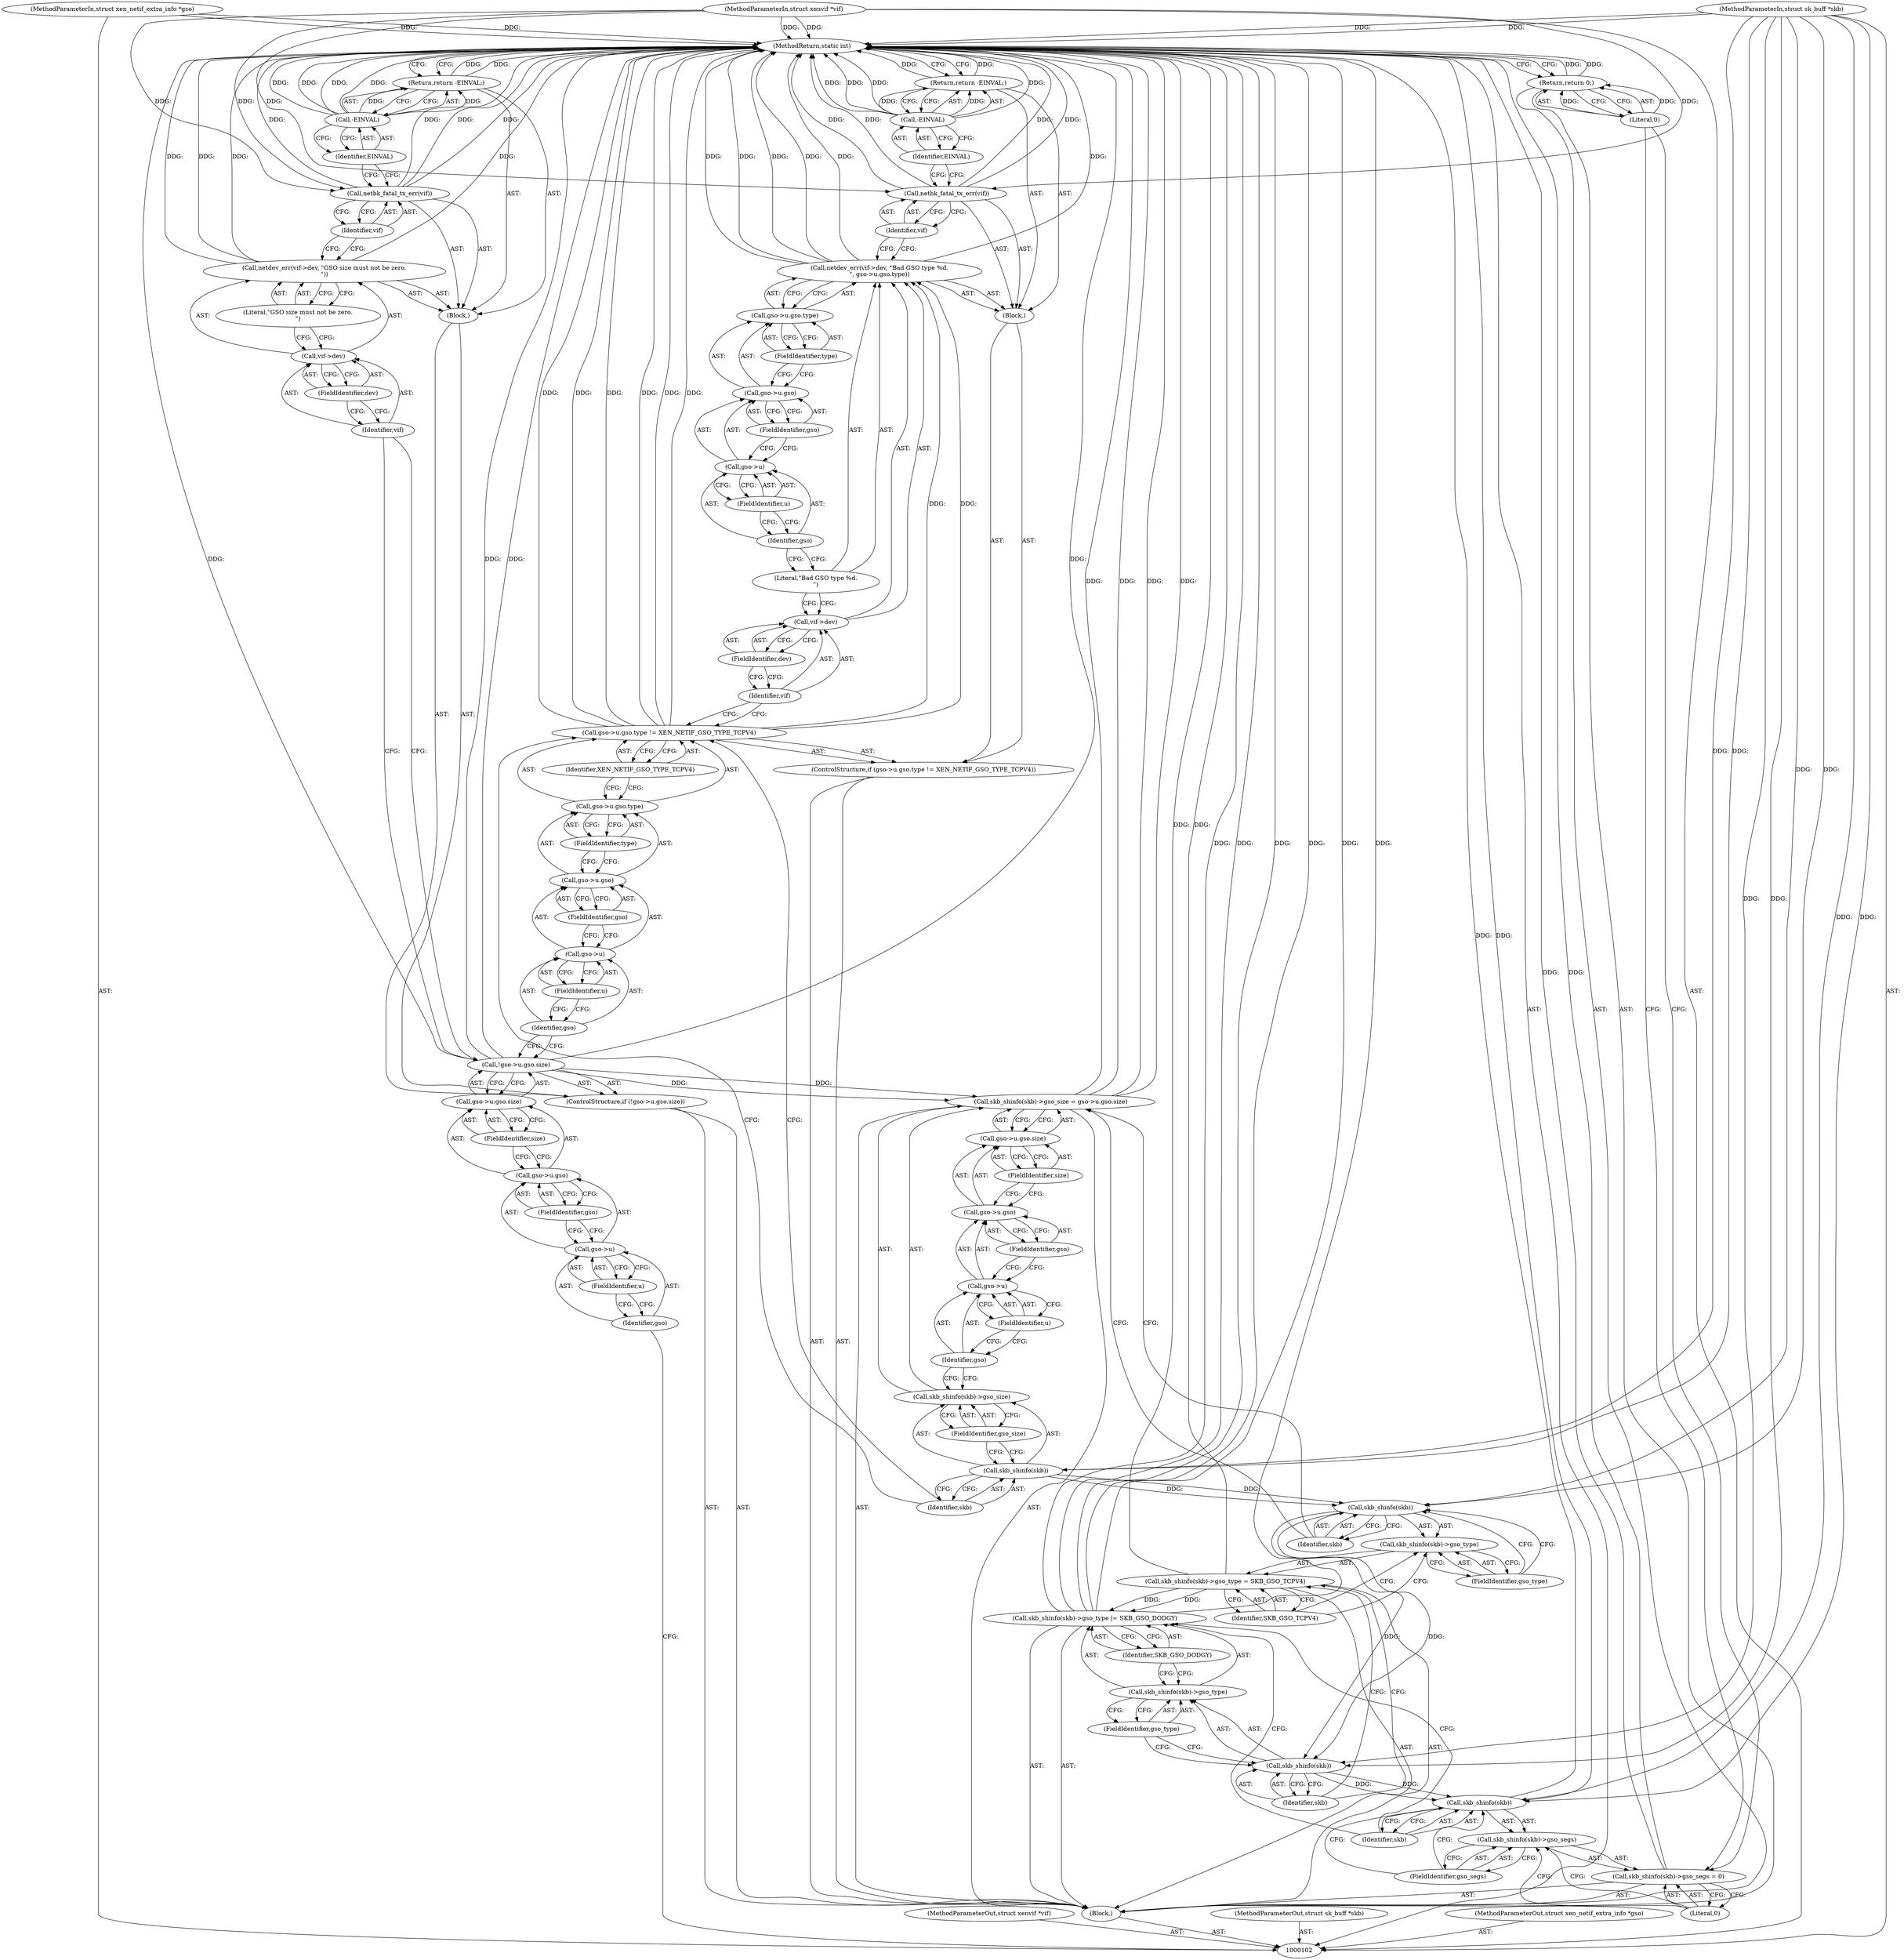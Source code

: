 digraph "0_linux_48856286b64e4b66ec62b94e504d0b29c1ade664_1" {
"1000187" [label="(MethodReturn,static int)"];
"1000103" [label="(MethodParameterIn,struct xenvif *vif)"];
"1000244" [label="(MethodParameterOut,struct xenvif *vif)"];
"1000133" [label="(FieldIdentifier,u)"];
"1000134" [label="(FieldIdentifier,gso)"];
"1000135" [label="(FieldIdentifier,type)"];
"1000127" [label="(ControlStructure,if (gso->u.gso.type != XEN_NETIF_GSO_TYPE_TCPV4))"];
"1000136" [label="(Identifier,XEN_NETIF_GSO_TYPE_TCPV4)"];
"1000137" [label="(Block,)"];
"1000128" [label="(Call,gso->u.gso.type != XEN_NETIF_GSO_TYPE_TCPV4)"];
"1000129" [label="(Call,gso->u.gso.type)"];
"1000130" [label="(Call,gso->u.gso)"];
"1000131" [label="(Call,gso->u)"];
"1000132" [label="(Identifier,gso)"];
"1000139" [label="(Call,vif->dev)"];
"1000140" [label="(Identifier,vif)"];
"1000141" [label="(FieldIdentifier,dev)"];
"1000138" [label="(Call,netdev_err(vif->dev, \"Bad GSO type %d.\n\", gso->u.gso.type))"];
"1000142" [label="(Literal,\"Bad GSO type %d.\n\")"];
"1000143" [label="(Call,gso->u.gso.type)"];
"1000144" [label="(Call,gso->u.gso)"];
"1000145" [label="(Call,gso->u)"];
"1000146" [label="(Identifier,gso)"];
"1000147" [label="(FieldIdentifier,u)"];
"1000148" [label="(FieldIdentifier,gso)"];
"1000149" [label="(FieldIdentifier,type)"];
"1000150" [label="(Call,netbk_fatal_tx_err(vif))"];
"1000151" [label="(Identifier,vif)"];
"1000153" [label="(Call,-EINVAL)"];
"1000154" [label="(Identifier,EINVAL)"];
"1000152" [label="(Return,return -EINVAL;)"];
"1000155" [label="(Call,skb_shinfo(skb)->gso_size = gso->u.gso.size)"];
"1000156" [label="(Call,skb_shinfo(skb)->gso_size)"];
"1000157" [label="(Call,skb_shinfo(skb))"];
"1000158" [label="(Identifier,skb)"];
"1000159" [label="(FieldIdentifier,gso_size)"];
"1000160" [label="(Call,gso->u.gso.size)"];
"1000161" [label="(Call,gso->u.gso)"];
"1000162" [label="(Call,gso->u)"];
"1000163" [label="(Identifier,gso)"];
"1000164" [label="(FieldIdentifier,u)"];
"1000165" [label="(FieldIdentifier,gso)"];
"1000166" [label="(FieldIdentifier,size)"];
"1000167" [label="(Call,skb_shinfo(skb)->gso_type = SKB_GSO_TCPV4)"];
"1000168" [label="(Call,skb_shinfo(skb)->gso_type)"];
"1000169" [label="(Call,skb_shinfo(skb))"];
"1000170" [label="(Identifier,skb)"];
"1000171" [label="(FieldIdentifier,gso_type)"];
"1000172" [label="(Identifier,SKB_GSO_TCPV4)"];
"1000104" [label="(MethodParameterIn,struct sk_buff *skb)"];
"1000245" [label="(MethodParameterOut,struct sk_buff *skb)"];
"1000173" [label="(Call,skb_shinfo(skb)->gso_type |= SKB_GSO_DODGY)"];
"1000174" [label="(Call,skb_shinfo(skb)->gso_type)"];
"1000175" [label="(Call,skb_shinfo(skb))"];
"1000176" [label="(Identifier,skb)"];
"1000177" [label="(FieldIdentifier,gso_type)"];
"1000178" [label="(Identifier,SKB_GSO_DODGY)"];
"1000179" [label="(Call,skb_shinfo(skb)->gso_segs = 0)"];
"1000180" [label="(Call,skb_shinfo(skb)->gso_segs)"];
"1000181" [label="(Call,skb_shinfo(skb))"];
"1000182" [label="(Identifier,skb)"];
"1000183" [label="(FieldIdentifier,gso_segs)"];
"1000184" [label="(Literal,0)"];
"1000185" [label="(Return,return 0;)"];
"1000186" [label="(Literal,0)"];
"1000105" [label="(MethodParameterIn,struct xen_netif_extra_info *gso)"];
"1000246" [label="(MethodParameterOut,struct xen_netif_extra_info *gso)"];
"1000106" [label="(Block,)"];
"1000113" [label="(FieldIdentifier,u)"];
"1000114" [label="(FieldIdentifier,gso)"];
"1000115" [label="(FieldIdentifier,size)"];
"1000107" [label="(ControlStructure,if (!gso->u.gso.size))"];
"1000116" [label="(Block,)"];
"1000108" [label="(Call,!gso->u.gso.size)"];
"1000109" [label="(Call,gso->u.gso.size)"];
"1000110" [label="(Call,gso->u.gso)"];
"1000111" [label="(Call,gso->u)"];
"1000112" [label="(Identifier,gso)"];
"1000118" [label="(Call,vif->dev)"];
"1000119" [label="(Identifier,vif)"];
"1000120" [label="(FieldIdentifier,dev)"];
"1000117" [label="(Call,netdev_err(vif->dev, \"GSO size must not be zero.\n\"))"];
"1000121" [label="(Literal,\"GSO size must not be zero.\n\")"];
"1000122" [label="(Call,netbk_fatal_tx_err(vif))"];
"1000123" [label="(Identifier,vif)"];
"1000125" [label="(Call,-EINVAL)"];
"1000126" [label="(Identifier,EINVAL)"];
"1000124" [label="(Return,return -EINVAL;)"];
"1000187" -> "1000102"  [label="AST: "];
"1000187" -> "1000124"  [label="CFG: "];
"1000187" -> "1000152"  [label="CFG: "];
"1000187" -> "1000185"  [label="CFG: "];
"1000125" -> "1000187"  [label="DDG: "];
"1000125" -> "1000187"  [label="DDG: "];
"1000167" -> "1000187"  [label="DDG: "];
"1000108" -> "1000187"  [label="DDG: "];
"1000108" -> "1000187"  [label="DDG: "];
"1000150" -> "1000187"  [label="DDG: "];
"1000150" -> "1000187"  [label="DDG: "];
"1000105" -> "1000187"  [label="DDG: "];
"1000155" -> "1000187"  [label="DDG: "];
"1000155" -> "1000187"  [label="DDG: "];
"1000179" -> "1000187"  [label="DDG: "];
"1000153" -> "1000187"  [label="DDG: "];
"1000153" -> "1000187"  [label="DDG: "];
"1000117" -> "1000187"  [label="DDG: "];
"1000117" -> "1000187"  [label="DDG: "];
"1000173" -> "1000187"  [label="DDG: "];
"1000173" -> "1000187"  [label="DDG: "];
"1000173" -> "1000187"  [label="DDG: "];
"1000181" -> "1000187"  [label="DDG: "];
"1000104" -> "1000187"  [label="DDG: "];
"1000122" -> "1000187"  [label="DDG: "];
"1000122" -> "1000187"  [label="DDG: "];
"1000138" -> "1000187"  [label="DDG: "];
"1000138" -> "1000187"  [label="DDG: "];
"1000138" -> "1000187"  [label="DDG: "];
"1000128" -> "1000187"  [label="DDG: "];
"1000128" -> "1000187"  [label="DDG: "];
"1000128" -> "1000187"  [label="DDG: "];
"1000103" -> "1000187"  [label="DDG: "];
"1000124" -> "1000187"  [label="DDG: "];
"1000152" -> "1000187"  [label="DDG: "];
"1000185" -> "1000187"  [label="DDG: "];
"1000103" -> "1000102"  [label="AST: "];
"1000103" -> "1000187"  [label="DDG: "];
"1000103" -> "1000122"  [label="DDG: "];
"1000103" -> "1000150"  [label="DDG: "];
"1000244" -> "1000102"  [label="AST: "];
"1000133" -> "1000131"  [label="AST: "];
"1000133" -> "1000132"  [label="CFG: "];
"1000131" -> "1000133"  [label="CFG: "];
"1000134" -> "1000130"  [label="AST: "];
"1000134" -> "1000131"  [label="CFG: "];
"1000130" -> "1000134"  [label="CFG: "];
"1000135" -> "1000129"  [label="AST: "];
"1000135" -> "1000130"  [label="CFG: "];
"1000129" -> "1000135"  [label="CFG: "];
"1000127" -> "1000106"  [label="AST: "];
"1000128" -> "1000127"  [label="AST: "];
"1000137" -> "1000127"  [label="AST: "];
"1000136" -> "1000128"  [label="AST: "];
"1000136" -> "1000129"  [label="CFG: "];
"1000128" -> "1000136"  [label="CFG: "];
"1000137" -> "1000127"  [label="AST: "];
"1000138" -> "1000137"  [label="AST: "];
"1000150" -> "1000137"  [label="AST: "];
"1000152" -> "1000137"  [label="AST: "];
"1000128" -> "1000127"  [label="AST: "];
"1000128" -> "1000136"  [label="CFG: "];
"1000129" -> "1000128"  [label="AST: "];
"1000136" -> "1000128"  [label="AST: "];
"1000140" -> "1000128"  [label="CFG: "];
"1000158" -> "1000128"  [label="CFG: "];
"1000128" -> "1000187"  [label="DDG: "];
"1000128" -> "1000187"  [label="DDG: "];
"1000128" -> "1000187"  [label="DDG: "];
"1000128" -> "1000138"  [label="DDG: "];
"1000129" -> "1000128"  [label="AST: "];
"1000129" -> "1000135"  [label="CFG: "];
"1000130" -> "1000129"  [label="AST: "];
"1000135" -> "1000129"  [label="AST: "];
"1000136" -> "1000129"  [label="CFG: "];
"1000130" -> "1000129"  [label="AST: "];
"1000130" -> "1000134"  [label="CFG: "];
"1000131" -> "1000130"  [label="AST: "];
"1000134" -> "1000130"  [label="AST: "];
"1000135" -> "1000130"  [label="CFG: "];
"1000131" -> "1000130"  [label="AST: "];
"1000131" -> "1000133"  [label="CFG: "];
"1000132" -> "1000131"  [label="AST: "];
"1000133" -> "1000131"  [label="AST: "];
"1000134" -> "1000131"  [label="CFG: "];
"1000132" -> "1000131"  [label="AST: "];
"1000132" -> "1000108"  [label="CFG: "];
"1000133" -> "1000132"  [label="CFG: "];
"1000139" -> "1000138"  [label="AST: "];
"1000139" -> "1000141"  [label="CFG: "];
"1000140" -> "1000139"  [label="AST: "];
"1000141" -> "1000139"  [label="AST: "];
"1000142" -> "1000139"  [label="CFG: "];
"1000140" -> "1000139"  [label="AST: "];
"1000140" -> "1000128"  [label="CFG: "];
"1000141" -> "1000140"  [label="CFG: "];
"1000141" -> "1000139"  [label="AST: "];
"1000141" -> "1000140"  [label="CFG: "];
"1000139" -> "1000141"  [label="CFG: "];
"1000138" -> "1000137"  [label="AST: "];
"1000138" -> "1000143"  [label="CFG: "];
"1000139" -> "1000138"  [label="AST: "];
"1000142" -> "1000138"  [label="AST: "];
"1000143" -> "1000138"  [label="AST: "];
"1000151" -> "1000138"  [label="CFG: "];
"1000138" -> "1000187"  [label="DDG: "];
"1000138" -> "1000187"  [label="DDG: "];
"1000138" -> "1000187"  [label="DDG: "];
"1000128" -> "1000138"  [label="DDG: "];
"1000142" -> "1000138"  [label="AST: "];
"1000142" -> "1000139"  [label="CFG: "];
"1000146" -> "1000142"  [label="CFG: "];
"1000143" -> "1000138"  [label="AST: "];
"1000143" -> "1000149"  [label="CFG: "];
"1000144" -> "1000143"  [label="AST: "];
"1000149" -> "1000143"  [label="AST: "];
"1000138" -> "1000143"  [label="CFG: "];
"1000144" -> "1000143"  [label="AST: "];
"1000144" -> "1000148"  [label="CFG: "];
"1000145" -> "1000144"  [label="AST: "];
"1000148" -> "1000144"  [label="AST: "];
"1000149" -> "1000144"  [label="CFG: "];
"1000145" -> "1000144"  [label="AST: "];
"1000145" -> "1000147"  [label="CFG: "];
"1000146" -> "1000145"  [label="AST: "];
"1000147" -> "1000145"  [label="AST: "];
"1000148" -> "1000145"  [label="CFG: "];
"1000146" -> "1000145"  [label="AST: "];
"1000146" -> "1000142"  [label="CFG: "];
"1000147" -> "1000146"  [label="CFG: "];
"1000147" -> "1000145"  [label="AST: "];
"1000147" -> "1000146"  [label="CFG: "];
"1000145" -> "1000147"  [label="CFG: "];
"1000148" -> "1000144"  [label="AST: "];
"1000148" -> "1000145"  [label="CFG: "];
"1000144" -> "1000148"  [label="CFG: "];
"1000149" -> "1000143"  [label="AST: "];
"1000149" -> "1000144"  [label="CFG: "];
"1000143" -> "1000149"  [label="CFG: "];
"1000150" -> "1000137"  [label="AST: "];
"1000150" -> "1000151"  [label="CFG: "];
"1000151" -> "1000150"  [label="AST: "];
"1000154" -> "1000150"  [label="CFG: "];
"1000150" -> "1000187"  [label="DDG: "];
"1000150" -> "1000187"  [label="DDG: "];
"1000103" -> "1000150"  [label="DDG: "];
"1000151" -> "1000150"  [label="AST: "];
"1000151" -> "1000138"  [label="CFG: "];
"1000150" -> "1000151"  [label="CFG: "];
"1000153" -> "1000152"  [label="AST: "];
"1000153" -> "1000154"  [label="CFG: "];
"1000154" -> "1000153"  [label="AST: "];
"1000152" -> "1000153"  [label="CFG: "];
"1000153" -> "1000187"  [label="DDG: "];
"1000153" -> "1000187"  [label="DDG: "];
"1000153" -> "1000152"  [label="DDG: "];
"1000154" -> "1000153"  [label="AST: "];
"1000154" -> "1000150"  [label="CFG: "];
"1000153" -> "1000154"  [label="CFG: "];
"1000152" -> "1000137"  [label="AST: "];
"1000152" -> "1000153"  [label="CFG: "];
"1000153" -> "1000152"  [label="AST: "];
"1000187" -> "1000152"  [label="CFG: "];
"1000152" -> "1000187"  [label="DDG: "];
"1000153" -> "1000152"  [label="DDG: "];
"1000155" -> "1000106"  [label="AST: "];
"1000155" -> "1000160"  [label="CFG: "];
"1000156" -> "1000155"  [label="AST: "];
"1000160" -> "1000155"  [label="AST: "];
"1000170" -> "1000155"  [label="CFG: "];
"1000155" -> "1000187"  [label="DDG: "];
"1000155" -> "1000187"  [label="DDG: "];
"1000108" -> "1000155"  [label="DDG: "];
"1000156" -> "1000155"  [label="AST: "];
"1000156" -> "1000159"  [label="CFG: "];
"1000157" -> "1000156"  [label="AST: "];
"1000159" -> "1000156"  [label="AST: "];
"1000163" -> "1000156"  [label="CFG: "];
"1000157" -> "1000156"  [label="AST: "];
"1000157" -> "1000158"  [label="CFG: "];
"1000158" -> "1000157"  [label="AST: "];
"1000159" -> "1000157"  [label="CFG: "];
"1000104" -> "1000157"  [label="DDG: "];
"1000157" -> "1000169"  [label="DDG: "];
"1000158" -> "1000157"  [label="AST: "];
"1000158" -> "1000128"  [label="CFG: "];
"1000157" -> "1000158"  [label="CFG: "];
"1000159" -> "1000156"  [label="AST: "];
"1000159" -> "1000157"  [label="CFG: "];
"1000156" -> "1000159"  [label="CFG: "];
"1000160" -> "1000155"  [label="AST: "];
"1000160" -> "1000166"  [label="CFG: "];
"1000161" -> "1000160"  [label="AST: "];
"1000166" -> "1000160"  [label="AST: "];
"1000155" -> "1000160"  [label="CFG: "];
"1000161" -> "1000160"  [label="AST: "];
"1000161" -> "1000165"  [label="CFG: "];
"1000162" -> "1000161"  [label="AST: "];
"1000165" -> "1000161"  [label="AST: "];
"1000166" -> "1000161"  [label="CFG: "];
"1000162" -> "1000161"  [label="AST: "];
"1000162" -> "1000164"  [label="CFG: "];
"1000163" -> "1000162"  [label="AST: "];
"1000164" -> "1000162"  [label="AST: "];
"1000165" -> "1000162"  [label="CFG: "];
"1000163" -> "1000162"  [label="AST: "];
"1000163" -> "1000156"  [label="CFG: "];
"1000164" -> "1000163"  [label="CFG: "];
"1000164" -> "1000162"  [label="AST: "];
"1000164" -> "1000163"  [label="CFG: "];
"1000162" -> "1000164"  [label="CFG: "];
"1000165" -> "1000161"  [label="AST: "];
"1000165" -> "1000162"  [label="CFG: "];
"1000161" -> "1000165"  [label="CFG: "];
"1000166" -> "1000160"  [label="AST: "];
"1000166" -> "1000161"  [label="CFG: "];
"1000160" -> "1000166"  [label="CFG: "];
"1000167" -> "1000106"  [label="AST: "];
"1000167" -> "1000172"  [label="CFG: "];
"1000168" -> "1000167"  [label="AST: "];
"1000172" -> "1000167"  [label="AST: "];
"1000176" -> "1000167"  [label="CFG: "];
"1000167" -> "1000187"  [label="DDG: "];
"1000167" -> "1000173"  [label="DDG: "];
"1000168" -> "1000167"  [label="AST: "];
"1000168" -> "1000171"  [label="CFG: "];
"1000169" -> "1000168"  [label="AST: "];
"1000171" -> "1000168"  [label="AST: "];
"1000172" -> "1000168"  [label="CFG: "];
"1000169" -> "1000168"  [label="AST: "];
"1000169" -> "1000170"  [label="CFG: "];
"1000170" -> "1000169"  [label="AST: "];
"1000171" -> "1000169"  [label="CFG: "];
"1000157" -> "1000169"  [label="DDG: "];
"1000104" -> "1000169"  [label="DDG: "];
"1000169" -> "1000175"  [label="DDG: "];
"1000170" -> "1000169"  [label="AST: "];
"1000170" -> "1000155"  [label="CFG: "];
"1000169" -> "1000170"  [label="CFG: "];
"1000171" -> "1000168"  [label="AST: "];
"1000171" -> "1000169"  [label="CFG: "];
"1000168" -> "1000171"  [label="CFG: "];
"1000172" -> "1000167"  [label="AST: "];
"1000172" -> "1000168"  [label="CFG: "];
"1000167" -> "1000172"  [label="CFG: "];
"1000104" -> "1000102"  [label="AST: "];
"1000104" -> "1000187"  [label="DDG: "];
"1000104" -> "1000157"  [label="DDG: "];
"1000104" -> "1000169"  [label="DDG: "];
"1000104" -> "1000175"  [label="DDG: "];
"1000104" -> "1000181"  [label="DDG: "];
"1000245" -> "1000102"  [label="AST: "];
"1000173" -> "1000106"  [label="AST: "];
"1000173" -> "1000178"  [label="CFG: "];
"1000174" -> "1000173"  [label="AST: "];
"1000178" -> "1000173"  [label="AST: "];
"1000182" -> "1000173"  [label="CFG: "];
"1000173" -> "1000187"  [label="DDG: "];
"1000173" -> "1000187"  [label="DDG: "];
"1000173" -> "1000187"  [label="DDG: "];
"1000167" -> "1000173"  [label="DDG: "];
"1000174" -> "1000173"  [label="AST: "];
"1000174" -> "1000177"  [label="CFG: "];
"1000175" -> "1000174"  [label="AST: "];
"1000177" -> "1000174"  [label="AST: "];
"1000178" -> "1000174"  [label="CFG: "];
"1000175" -> "1000174"  [label="AST: "];
"1000175" -> "1000176"  [label="CFG: "];
"1000176" -> "1000175"  [label="AST: "];
"1000177" -> "1000175"  [label="CFG: "];
"1000169" -> "1000175"  [label="DDG: "];
"1000104" -> "1000175"  [label="DDG: "];
"1000175" -> "1000181"  [label="DDG: "];
"1000176" -> "1000175"  [label="AST: "];
"1000176" -> "1000167"  [label="CFG: "];
"1000175" -> "1000176"  [label="CFG: "];
"1000177" -> "1000174"  [label="AST: "];
"1000177" -> "1000175"  [label="CFG: "];
"1000174" -> "1000177"  [label="CFG: "];
"1000178" -> "1000173"  [label="AST: "];
"1000178" -> "1000174"  [label="CFG: "];
"1000173" -> "1000178"  [label="CFG: "];
"1000179" -> "1000106"  [label="AST: "];
"1000179" -> "1000184"  [label="CFG: "];
"1000180" -> "1000179"  [label="AST: "];
"1000184" -> "1000179"  [label="AST: "];
"1000186" -> "1000179"  [label="CFG: "];
"1000179" -> "1000187"  [label="DDG: "];
"1000180" -> "1000179"  [label="AST: "];
"1000180" -> "1000183"  [label="CFG: "];
"1000181" -> "1000180"  [label="AST: "];
"1000183" -> "1000180"  [label="AST: "];
"1000184" -> "1000180"  [label="CFG: "];
"1000181" -> "1000180"  [label="AST: "];
"1000181" -> "1000182"  [label="CFG: "];
"1000182" -> "1000181"  [label="AST: "];
"1000183" -> "1000181"  [label="CFG: "];
"1000181" -> "1000187"  [label="DDG: "];
"1000175" -> "1000181"  [label="DDG: "];
"1000104" -> "1000181"  [label="DDG: "];
"1000182" -> "1000181"  [label="AST: "];
"1000182" -> "1000173"  [label="CFG: "];
"1000181" -> "1000182"  [label="CFG: "];
"1000183" -> "1000180"  [label="AST: "];
"1000183" -> "1000181"  [label="CFG: "];
"1000180" -> "1000183"  [label="CFG: "];
"1000184" -> "1000179"  [label="AST: "];
"1000184" -> "1000180"  [label="CFG: "];
"1000179" -> "1000184"  [label="CFG: "];
"1000185" -> "1000106"  [label="AST: "];
"1000185" -> "1000186"  [label="CFG: "];
"1000186" -> "1000185"  [label="AST: "];
"1000187" -> "1000185"  [label="CFG: "];
"1000185" -> "1000187"  [label="DDG: "];
"1000186" -> "1000185"  [label="DDG: "];
"1000186" -> "1000185"  [label="AST: "];
"1000186" -> "1000179"  [label="CFG: "];
"1000185" -> "1000186"  [label="CFG: "];
"1000186" -> "1000185"  [label="DDG: "];
"1000105" -> "1000102"  [label="AST: "];
"1000105" -> "1000187"  [label="DDG: "];
"1000246" -> "1000102"  [label="AST: "];
"1000106" -> "1000102"  [label="AST: "];
"1000107" -> "1000106"  [label="AST: "];
"1000127" -> "1000106"  [label="AST: "];
"1000155" -> "1000106"  [label="AST: "];
"1000167" -> "1000106"  [label="AST: "];
"1000173" -> "1000106"  [label="AST: "];
"1000179" -> "1000106"  [label="AST: "];
"1000185" -> "1000106"  [label="AST: "];
"1000113" -> "1000111"  [label="AST: "];
"1000113" -> "1000112"  [label="CFG: "];
"1000111" -> "1000113"  [label="CFG: "];
"1000114" -> "1000110"  [label="AST: "];
"1000114" -> "1000111"  [label="CFG: "];
"1000110" -> "1000114"  [label="CFG: "];
"1000115" -> "1000109"  [label="AST: "];
"1000115" -> "1000110"  [label="CFG: "];
"1000109" -> "1000115"  [label="CFG: "];
"1000107" -> "1000106"  [label="AST: "];
"1000108" -> "1000107"  [label="AST: "];
"1000116" -> "1000107"  [label="AST: "];
"1000116" -> "1000107"  [label="AST: "];
"1000117" -> "1000116"  [label="AST: "];
"1000122" -> "1000116"  [label="AST: "];
"1000124" -> "1000116"  [label="AST: "];
"1000108" -> "1000107"  [label="AST: "];
"1000108" -> "1000109"  [label="CFG: "];
"1000109" -> "1000108"  [label="AST: "];
"1000119" -> "1000108"  [label="CFG: "];
"1000132" -> "1000108"  [label="CFG: "];
"1000108" -> "1000187"  [label="DDG: "];
"1000108" -> "1000187"  [label="DDG: "];
"1000108" -> "1000155"  [label="DDG: "];
"1000109" -> "1000108"  [label="AST: "];
"1000109" -> "1000115"  [label="CFG: "];
"1000110" -> "1000109"  [label="AST: "];
"1000115" -> "1000109"  [label="AST: "];
"1000108" -> "1000109"  [label="CFG: "];
"1000110" -> "1000109"  [label="AST: "];
"1000110" -> "1000114"  [label="CFG: "];
"1000111" -> "1000110"  [label="AST: "];
"1000114" -> "1000110"  [label="AST: "];
"1000115" -> "1000110"  [label="CFG: "];
"1000111" -> "1000110"  [label="AST: "];
"1000111" -> "1000113"  [label="CFG: "];
"1000112" -> "1000111"  [label="AST: "];
"1000113" -> "1000111"  [label="AST: "];
"1000114" -> "1000111"  [label="CFG: "];
"1000112" -> "1000111"  [label="AST: "];
"1000112" -> "1000102"  [label="CFG: "];
"1000113" -> "1000112"  [label="CFG: "];
"1000118" -> "1000117"  [label="AST: "];
"1000118" -> "1000120"  [label="CFG: "];
"1000119" -> "1000118"  [label="AST: "];
"1000120" -> "1000118"  [label="AST: "];
"1000121" -> "1000118"  [label="CFG: "];
"1000119" -> "1000118"  [label="AST: "];
"1000119" -> "1000108"  [label="CFG: "];
"1000120" -> "1000119"  [label="CFG: "];
"1000120" -> "1000118"  [label="AST: "];
"1000120" -> "1000119"  [label="CFG: "];
"1000118" -> "1000120"  [label="CFG: "];
"1000117" -> "1000116"  [label="AST: "];
"1000117" -> "1000121"  [label="CFG: "];
"1000118" -> "1000117"  [label="AST: "];
"1000121" -> "1000117"  [label="AST: "];
"1000123" -> "1000117"  [label="CFG: "];
"1000117" -> "1000187"  [label="DDG: "];
"1000117" -> "1000187"  [label="DDG: "];
"1000121" -> "1000117"  [label="AST: "];
"1000121" -> "1000118"  [label="CFG: "];
"1000117" -> "1000121"  [label="CFG: "];
"1000122" -> "1000116"  [label="AST: "];
"1000122" -> "1000123"  [label="CFG: "];
"1000123" -> "1000122"  [label="AST: "];
"1000126" -> "1000122"  [label="CFG: "];
"1000122" -> "1000187"  [label="DDG: "];
"1000122" -> "1000187"  [label="DDG: "];
"1000103" -> "1000122"  [label="DDG: "];
"1000123" -> "1000122"  [label="AST: "];
"1000123" -> "1000117"  [label="CFG: "];
"1000122" -> "1000123"  [label="CFG: "];
"1000125" -> "1000124"  [label="AST: "];
"1000125" -> "1000126"  [label="CFG: "];
"1000126" -> "1000125"  [label="AST: "];
"1000124" -> "1000125"  [label="CFG: "];
"1000125" -> "1000187"  [label="DDG: "];
"1000125" -> "1000187"  [label="DDG: "];
"1000125" -> "1000124"  [label="DDG: "];
"1000126" -> "1000125"  [label="AST: "];
"1000126" -> "1000122"  [label="CFG: "];
"1000125" -> "1000126"  [label="CFG: "];
"1000124" -> "1000116"  [label="AST: "];
"1000124" -> "1000125"  [label="CFG: "];
"1000125" -> "1000124"  [label="AST: "];
"1000187" -> "1000124"  [label="CFG: "];
"1000124" -> "1000187"  [label="DDG: "];
"1000125" -> "1000124"  [label="DDG: "];
}
